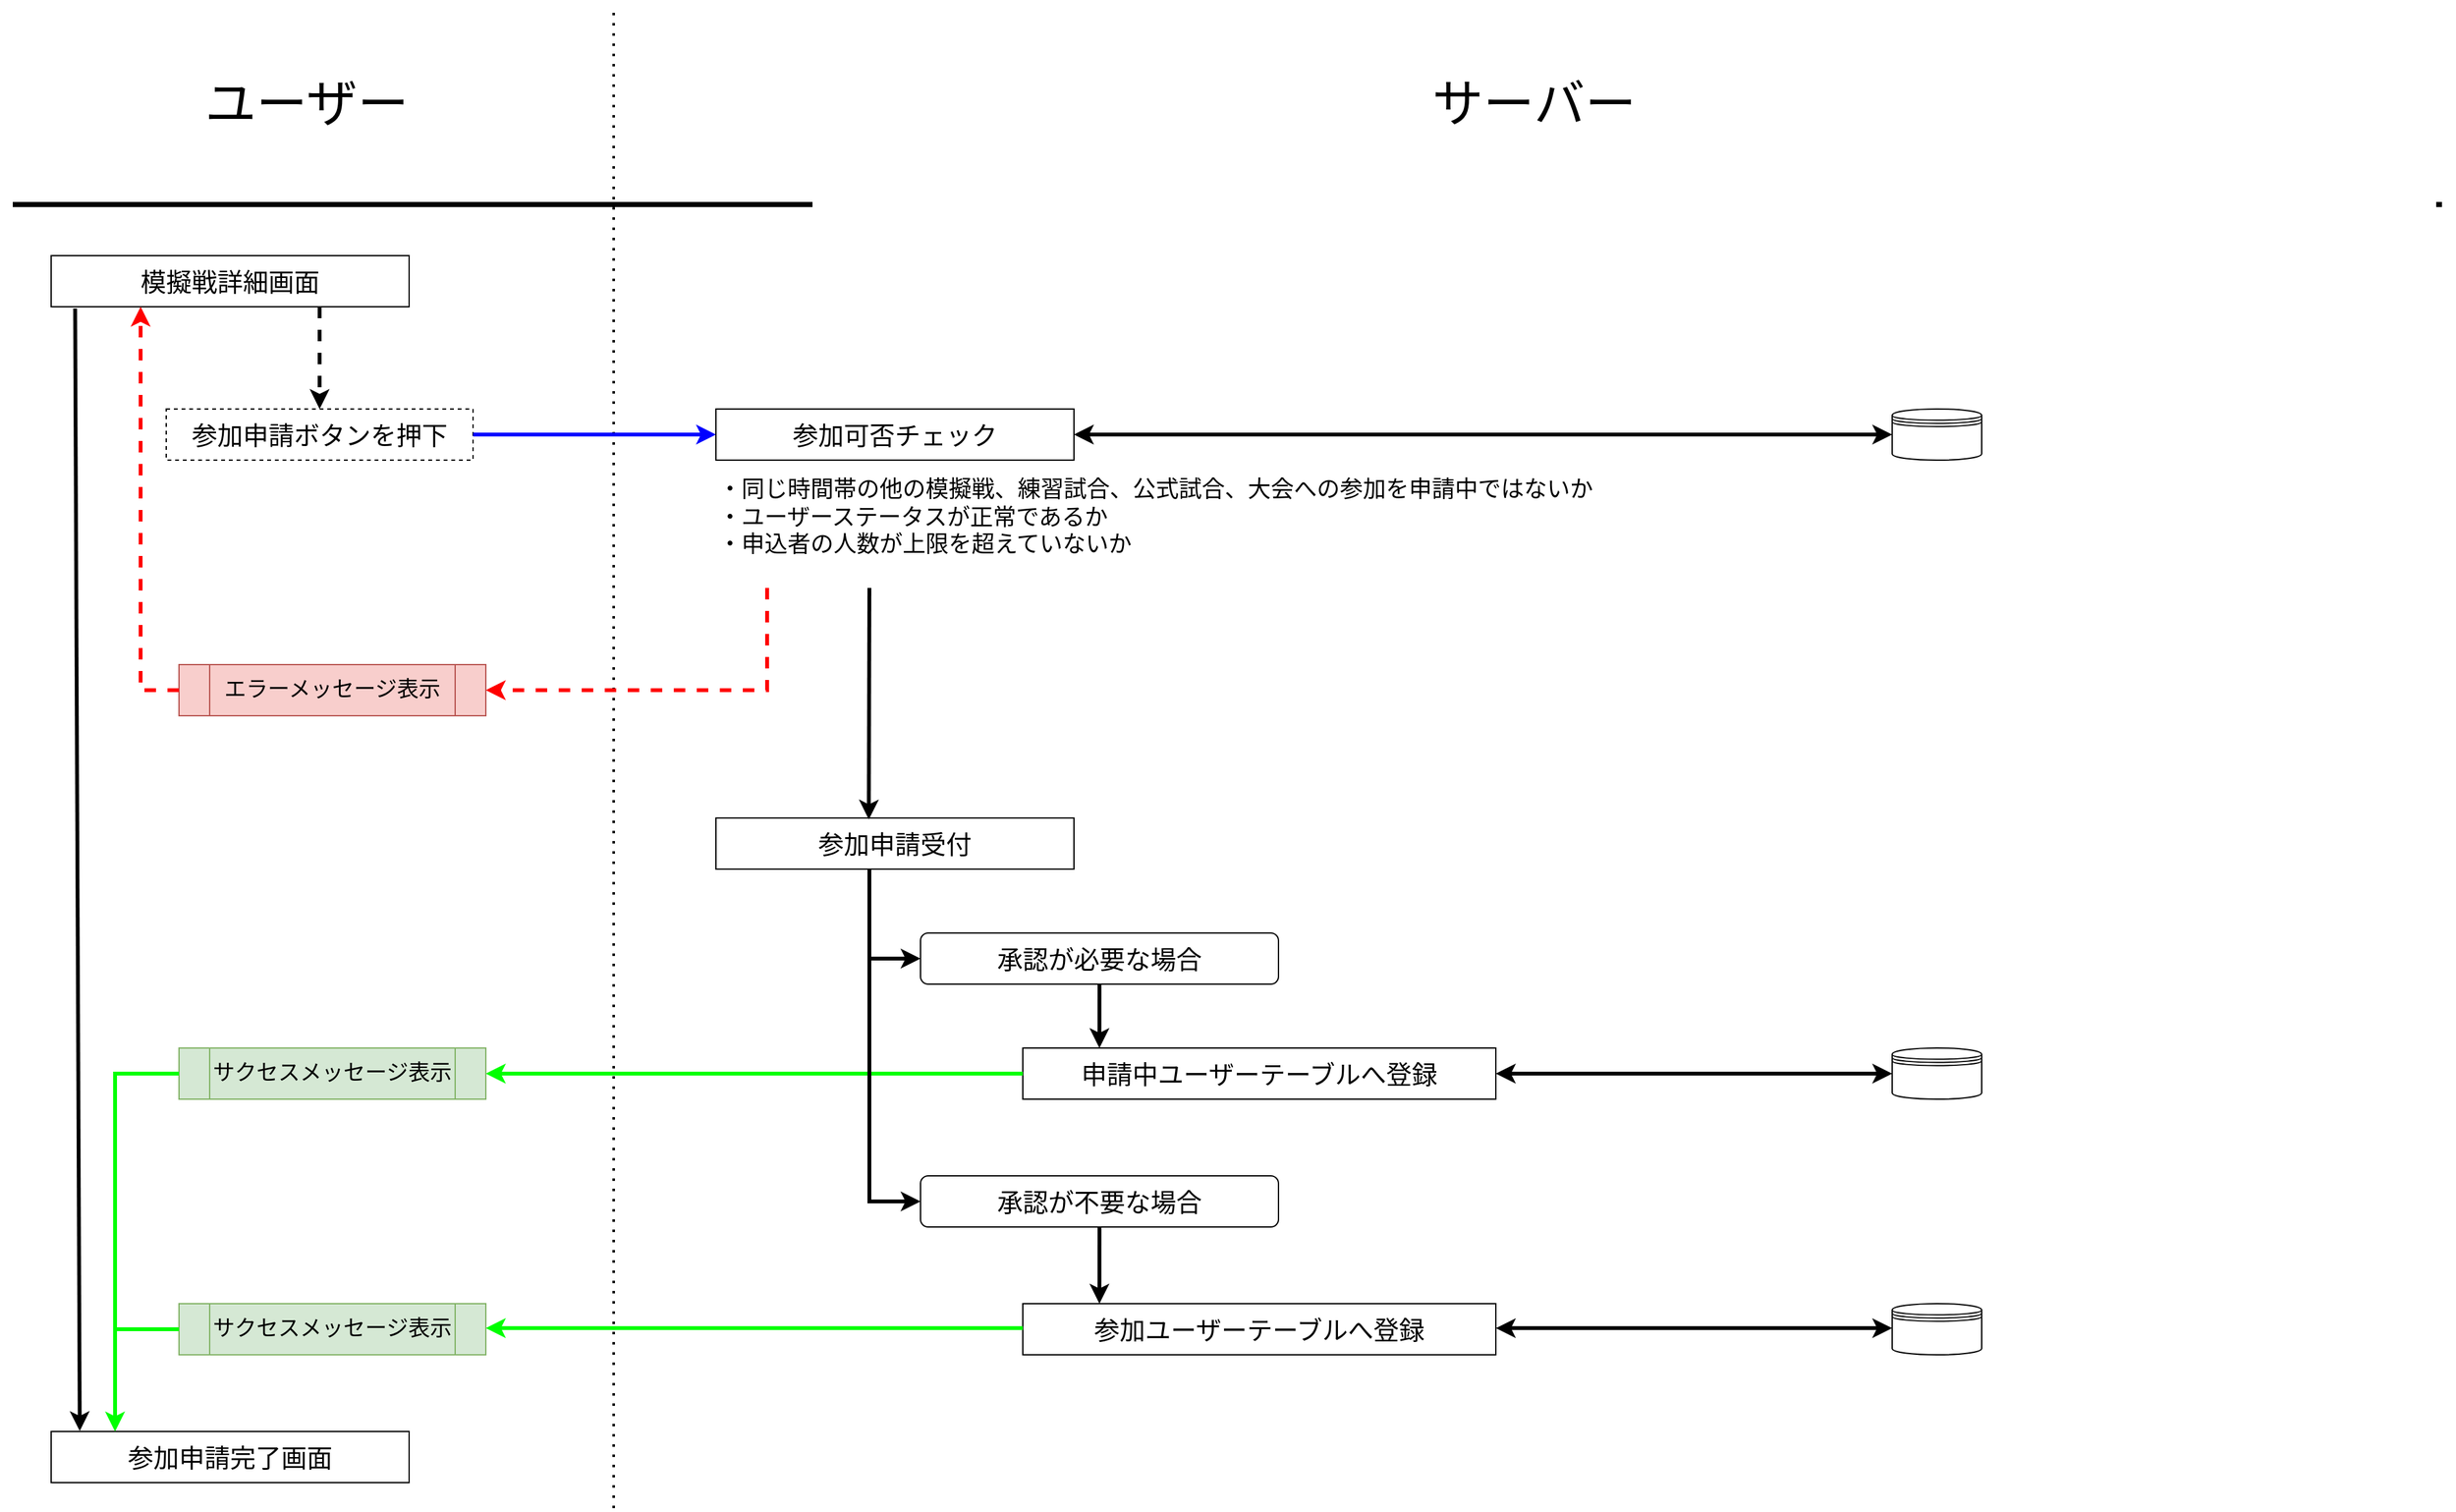 <mxfile version="20.2.3" type="device"><diagram name="対戦申し込み" id="1UEimCJ06rVjTFFncBrc"><mxGraphModel dx="1627" dy="1075" grid="1" gridSize="10" guides="1" tooltips="1" connect="1" arrows="1" fold="1" page="1" pageScale="1" pageWidth="1920" pageHeight="1200" background="none" math="0" shadow="0"><root><mxCell id="irrqL4z2XPsDJClaLvtr-0"/><mxCell id="irrqL4z2XPsDJClaLvtr-1" parent="irrqL4z2XPsDJClaLvtr-0"/><mxCell id="irrqL4z2XPsDJClaLvtr-2" value="" style="endArrow=none;html=1;rounded=0;strokeWidth=4;" parent="irrqL4z2XPsDJClaLvtr-1" edge="1"><mxGeometry width="50" height="50" relative="1" as="geometry"><mxPoint x="10" y="160" as="sourcePoint"/><mxPoint x="1910" y="160" as="targetPoint"/></mxGeometry></mxCell><mxCell id="irrqL4z2XPsDJClaLvtr-3" value="" style="endArrow=none;dashed=1;html=1;dashPattern=1 3;strokeWidth=2;rounded=0;" parent="irrqL4z2XPsDJClaLvtr-1" edge="1"><mxGeometry width="50" height="50" relative="1" as="geometry"><mxPoint x="480" y="1180" as="sourcePoint"/><mxPoint x="480" y="10" as="targetPoint"/></mxGeometry></mxCell><mxCell id="irrqL4z2XPsDJClaLvtr-4" value="ユーザー" style="text;html=1;strokeColor=none;fillColor=none;align=center;verticalAlign=middle;whiteSpace=wrap;rounded=0;fontSize=40;" parent="irrqL4z2XPsDJClaLvtr-1" vertex="1"><mxGeometry width="480" height="160" as="geometry"/></mxCell><mxCell id="irrqL4z2XPsDJClaLvtr-5" value="サーバー" style="text;html=1;strokeColor=none;fillColor=none;align=center;verticalAlign=middle;whiteSpace=wrap;rounded=0;fontSize=40;" parent="irrqL4z2XPsDJClaLvtr-1" vertex="1"><mxGeometry x="480" width="1440" height="160" as="geometry"/></mxCell><mxCell id="cYm-HJzWC8Mx-gBxuAf7-0" value="参加申請ボタンを押下" style="rounded=0;whiteSpace=wrap;html=1;fontSize=20;dashed=1;" vertex="1" parent="irrqL4z2XPsDJClaLvtr-1"><mxGeometry x="130" y="320" width="240" height="40" as="geometry"/></mxCell><mxCell id="cYm-HJzWC8Mx-gBxuAf7-1" value="" style="endArrow=classic;html=1;rounded=0;fontSize=20;strokeWidth=3;strokeColor=#0000FF;entryX=0;entryY=0.5;entryDx=0;entryDy=0;" edge="1" parent="irrqL4z2XPsDJClaLvtr-1" target="cYm-HJzWC8Mx-gBxuAf7-4"><mxGeometry width="50" height="50" relative="1" as="geometry"><mxPoint x="370" y="340" as="sourcePoint"/><mxPoint x="530" y="340" as="targetPoint"/></mxGeometry></mxCell><mxCell id="cYm-HJzWC8Mx-gBxuAf7-4" value="参加可否チェック" style="rounded=0;whiteSpace=wrap;html=1;fontSize=20;" vertex="1" parent="irrqL4z2XPsDJClaLvtr-1"><mxGeometry x="560" y="320" width="280" height="40" as="geometry"/></mxCell><mxCell id="cYm-HJzWC8Mx-gBxuAf7-5" value="・同じ時間帯の他の模擬戦、練習試合、公式試合、大会への参加を申請中ではないか&lt;br&gt;・ユーザーステータスが正常であるか&lt;br&gt;・申込者の人数が上限を超えていないか" style="text;html=1;strokeColor=none;fillColor=none;align=left;verticalAlign=middle;whiteSpace=wrap;rounded=0;fontSize=18;" vertex="1" parent="irrqL4z2XPsDJClaLvtr-1"><mxGeometry x="560" y="390" width="780" height="30" as="geometry"/></mxCell><mxCell id="cYm-HJzWC8Mx-gBxuAf7-6" value="模擬戦詳細画面" style="rounded=0;whiteSpace=wrap;html=1;fontSize=20;" vertex="1" parent="irrqL4z2XPsDJClaLvtr-1"><mxGeometry x="40" y="200" width="280" height="40" as="geometry"/></mxCell><mxCell id="cYm-HJzWC8Mx-gBxuAf7-7" value="" style="endArrow=classic;html=1;rounded=0;fontSize=20;strokeColor=#000000;strokeWidth=3;entryX=0.5;entryY=0;entryDx=0;entryDy=0;exitX=0.75;exitY=1;exitDx=0;exitDy=0;dashed=1;" edge="1" parent="irrqL4z2XPsDJClaLvtr-1" source="cYm-HJzWC8Mx-gBxuAf7-6" target="cYm-HJzWC8Mx-gBxuAf7-0"><mxGeometry width="50" height="50" relative="1" as="geometry"><mxPoint x="340" y="180" as="sourcePoint"/><mxPoint x="640" y="480" as="targetPoint"/></mxGeometry></mxCell><mxCell id="cYm-HJzWC8Mx-gBxuAf7-8" value="エラーメッセージ表示" style="shape=process;whiteSpace=wrap;html=1;backgroundOutline=1;fontSize=17;fillColor=#f8cecc;strokeColor=#b85450;" vertex="1" parent="irrqL4z2XPsDJClaLvtr-1"><mxGeometry x="140" y="520" width="240" height="40" as="geometry"/></mxCell><mxCell id="cYm-HJzWC8Mx-gBxuAf7-9" value="サクセスメッセージ表示" style="shape=process;whiteSpace=wrap;html=1;backgroundOutline=1;fontSize=17;fillColor=#d5e8d4;strokeColor=#82b366;" vertex="1" parent="irrqL4z2XPsDJClaLvtr-1"><mxGeometry x="140" y="820" width="240" height="40" as="geometry"/></mxCell><mxCell id="cYm-HJzWC8Mx-gBxuAf7-10" value="" style="endArrow=classic;html=1;rounded=0;dashed=1;fontSize=17;strokeColor=#FF0000;strokeWidth=3;entryX=1;entryY=0.5;entryDx=0;entryDy=0;" edge="1" parent="irrqL4z2XPsDJClaLvtr-1" target="cYm-HJzWC8Mx-gBxuAf7-8"><mxGeometry width="50" height="50" relative="1" as="geometry"><mxPoint x="600" y="460" as="sourcePoint"/><mxPoint x="670" y="670" as="targetPoint"/><Array as="points"><mxPoint x="600" y="540"/></Array></mxGeometry></mxCell><mxCell id="cYm-HJzWC8Mx-gBxuAf7-11" value="" style="endArrow=classic;html=1;rounded=0;dashed=1;fontSize=17;strokeColor=#FF0000;strokeWidth=3;exitX=0;exitY=0.5;exitDx=0;exitDy=0;entryX=0.25;entryY=1;entryDx=0;entryDy=0;" edge="1" parent="irrqL4z2XPsDJClaLvtr-1" source="cYm-HJzWC8Mx-gBxuAf7-8" target="cYm-HJzWC8Mx-gBxuAf7-6"><mxGeometry width="50" height="50" relative="1" as="geometry"><mxPoint x="590" y="520" as="sourcePoint"/><mxPoint x="640" y="470" as="targetPoint"/><Array as="points"><mxPoint x="110" y="540"/></Array></mxGeometry></mxCell><mxCell id="cYm-HJzWC8Mx-gBxuAf7-12" value="参加申請完了画面" style="rounded=0;whiteSpace=wrap;html=1;fontSize=20;" vertex="1" parent="irrqL4z2XPsDJClaLvtr-1"><mxGeometry x="40" y="1120" width="280" height="40" as="geometry"/></mxCell><mxCell id="cYm-HJzWC8Mx-gBxuAf7-13" value="" style="endArrow=classic;html=1;rounded=0;fontSize=17;strokeColor=#000000;strokeWidth=3;exitX=0.067;exitY=1.033;exitDx=0;exitDy=0;exitPerimeter=0;entryX=0.08;entryY=-0.008;entryDx=0;entryDy=0;entryPerimeter=0;" edge="1" parent="irrqL4z2XPsDJClaLvtr-1" source="cYm-HJzWC8Mx-gBxuAf7-6" target="cYm-HJzWC8Mx-gBxuAf7-12"><mxGeometry width="50" height="50" relative="1" as="geometry"><mxPoint x="590" y="520" as="sourcePoint"/><mxPoint x="60" y="760" as="targetPoint"/></mxGeometry></mxCell><mxCell id="cYm-HJzWC8Mx-gBxuAf7-14" value="参加申請受付" style="rounded=0;whiteSpace=wrap;html=1;fontSize=20;" vertex="1" parent="irrqL4z2XPsDJClaLvtr-1"><mxGeometry x="560" y="640" width="280" height="40" as="geometry"/></mxCell><mxCell id="cYm-HJzWC8Mx-gBxuAf7-15" value="承認が必要な場合" style="rounded=1;whiteSpace=wrap;html=1;fontSize=20;" vertex="1" parent="irrqL4z2XPsDJClaLvtr-1"><mxGeometry x="720" y="730" width="280" height="40" as="geometry"/></mxCell><mxCell id="cYm-HJzWC8Mx-gBxuAf7-18" value="申請中ユーザーテーブルへ登録" style="rounded=0;whiteSpace=wrap;html=1;fontSize=20;" vertex="1" parent="irrqL4z2XPsDJClaLvtr-1"><mxGeometry x="800" y="820" width="370" height="40" as="geometry"/></mxCell><mxCell id="cYm-HJzWC8Mx-gBxuAf7-19" value="承認が不要な場合" style="rounded=1;whiteSpace=wrap;html=1;fontSize=20;" vertex="1" parent="irrqL4z2XPsDJClaLvtr-1"><mxGeometry x="720" y="920" width="280" height="40" as="geometry"/></mxCell><mxCell id="cYm-HJzWC8Mx-gBxuAf7-20" value="参加ユーザーテーブルへ登録" style="rounded=0;whiteSpace=wrap;html=1;fontSize=20;" vertex="1" parent="irrqL4z2XPsDJClaLvtr-1"><mxGeometry x="800" y="1020" width="370" height="40" as="geometry"/></mxCell><mxCell id="cYm-HJzWC8Mx-gBxuAf7-21" value="サクセスメッセージ表示" style="shape=process;whiteSpace=wrap;html=1;backgroundOutline=1;fontSize=17;fillColor=#d5e8d4;strokeColor=#82b366;" vertex="1" parent="irrqL4z2XPsDJClaLvtr-1"><mxGeometry x="140" y="1020" width="240" height="40" as="geometry"/></mxCell><mxCell id="cYm-HJzWC8Mx-gBxuAf7-22" value="" style="endArrow=classic;html=1;rounded=0;fontSize=17;strokeColor=#000000;strokeWidth=3;entryX=0.427;entryY=0.029;entryDx=0;entryDy=0;entryPerimeter=0;" edge="1" parent="irrqL4z2XPsDJClaLvtr-1" target="cYm-HJzWC8Mx-gBxuAf7-14"><mxGeometry width="50" height="50" relative="1" as="geometry"><mxPoint x="680" y="460" as="sourcePoint"/><mxPoint x="890" y="600" as="targetPoint"/></mxGeometry></mxCell><mxCell id="cYm-HJzWC8Mx-gBxuAf7-23" value="" style="endArrow=classic;html=1;rounded=0;fontSize=17;strokeColor=#000000;strokeWidth=3;entryX=0;entryY=0.5;entryDx=0;entryDy=0;" edge="1" parent="irrqL4z2XPsDJClaLvtr-1" target="cYm-HJzWC8Mx-gBxuAf7-15"><mxGeometry width="50" height="50" relative="1" as="geometry"><mxPoint x="680" y="680" as="sourcePoint"/><mxPoint x="560" y="630" as="targetPoint"/><Array as="points"><mxPoint x="680" y="750"/></Array></mxGeometry></mxCell><mxCell id="cYm-HJzWC8Mx-gBxuAf7-24" value="" style="endArrow=classic;html=1;rounded=0;fontSize=17;strokeColor=#00FF00;strokeWidth=3;exitX=0;exitY=0.5;exitDx=0;exitDy=0;entryX=1;entryY=0.5;entryDx=0;entryDy=0;" edge="1" parent="irrqL4z2XPsDJClaLvtr-1" source="cYm-HJzWC8Mx-gBxuAf7-18" target="cYm-HJzWC8Mx-gBxuAf7-9"><mxGeometry width="50" height="50" relative="1" as="geometry"><mxPoint x="540" y="670" as="sourcePoint"/><mxPoint x="590" y="620" as="targetPoint"/></mxGeometry></mxCell><mxCell id="cYm-HJzWC8Mx-gBxuAf7-25" value="" style="endArrow=classic;html=1;rounded=0;fontSize=17;strokeColor=#00FF00;strokeWidth=3;exitX=0;exitY=0.5;exitDx=0;exitDy=0;entryX=1;entryY=0.5;entryDx=0;entryDy=0;" edge="1" parent="irrqL4z2XPsDJClaLvtr-1"><mxGeometry width="50" height="50" relative="1" as="geometry"><mxPoint x="800" y="1039.09" as="sourcePoint"/><mxPoint x="380" y="1039.09" as="targetPoint"/></mxGeometry></mxCell><mxCell id="cYm-HJzWC8Mx-gBxuAf7-26" value="" style="endArrow=classic;html=1;rounded=0;fontSize=17;strokeColor=#000000;strokeWidth=3;entryX=0;entryY=0.5;entryDx=0;entryDy=0;" edge="1" parent="irrqL4z2XPsDJClaLvtr-1" target="cYm-HJzWC8Mx-gBxuAf7-19"><mxGeometry width="50" height="50" relative="1" as="geometry"><mxPoint x="680" y="750" as="sourcePoint"/><mxPoint x="590" y="620" as="targetPoint"/><Array as="points"><mxPoint x="680" y="940"/></Array></mxGeometry></mxCell><mxCell id="cYm-HJzWC8Mx-gBxuAf7-27" value="" style="endArrow=classic;html=1;rounded=0;fontSize=17;strokeColor=#000000;strokeWidth=3;exitX=0.5;exitY=1;exitDx=0;exitDy=0;entryX=0.162;entryY=0;entryDx=0;entryDy=0;entryPerimeter=0;" edge="1" parent="irrqL4z2XPsDJClaLvtr-1" source="cYm-HJzWC8Mx-gBxuAf7-15" target="cYm-HJzWC8Mx-gBxuAf7-18"><mxGeometry width="50" height="50" relative="1" as="geometry"><mxPoint x="910" y="720" as="sourcePoint"/><mxPoint x="960" y="670" as="targetPoint"/></mxGeometry></mxCell><mxCell id="cYm-HJzWC8Mx-gBxuAf7-28" value="" style="endArrow=classic;html=1;rounded=0;fontSize=17;strokeColor=#000000;strokeWidth=3;exitX=0.5;exitY=1;exitDx=0;exitDy=0;entryX=0.162;entryY=0;entryDx=0;entryDy=0;entryPerimeter=0;" edge="1" parent="irrqL4z2XPsDJClaLvtr-1" source="cYm-HJzWC8Mx-gBxuAf7-19" target="cYm-HJzWC8Mx-gBxuAf7-20"><mxGeometry width="50" height="50" relative="1" as="geometry"><mxPoint x="870" y="960" as="sourcePoint"/><mxPoint x="869.94" y="1010" as="targetPoint"/></mxGeometry></mxCell><mxCell id="cYm-HJzWC8Mx-gBxuAf7-29" value="" style="endArrow=classic;html=1;rounded=0;fontSize=17;strokeColor=#00FF00;strokeWidth=3;exitX=0;exitY=0.5;exitDx=0;exitDy=0;" edge="1" parent="irrqL4z2XPsDJClaLvtr-1" source="cYm-HJzWC8Mx-gBxuAf7-9"><mxGeometry width="50" height="50" relative="1" as="geometry"><mxPoint x="350" y="860" as="sourcePoint"/><mxPoint x="90" y="1120" as="targetPoint"/><Array as="points"><mxPoint x="90" y="840"/></Array></mxGeometry></mxCell><mxCell id="cYm-HJzWC8Mx-gBxuAf7-31" value="" style="endArrow=none;html=1;rounded=0;fontSize=17;strokeColor=#00FF00;strokeWidth=3;entryX=0;entryY=0.5;entryDx=0;entryDy=0;" edge="1" parent="irrqL4z2XPsDJClaLvtr-1" target="cYm-HJzWC8Mx-gBxuAf7-21"><mxGeometry width="50" height="50" relative="1" as="geometry"><mxPoint x="90" y="1040" as="sourcePoint"/><mxPoint x="330" y="940" as="targetPoint"/></mxGeometry></mxCell><mxCell id="cYm-HJzWC8Mx-gBxuAf7-32" value="" style="shape=datastore;whiteSpace=wrap;html=1;rounded=1;fontSize=17;" vertex="1" parent="irrqL4z2XPsDJClaLvtr-1"><mxGeometry x="1480" y="320" width="70" height="40" as="geometry"/></mxCell><mxCell id="cYm-HJzWC8Mx-gBxuAf7-33" value="" style="endArrow=classic;startArrow=classic;html=1;rounded=0;fontSize=17;strokeColor=#000000;strokeWidth=3;entryX=0;entryY=0.5;entryDx=0;entryDy=0;exitX=1;exitY=0.5;exitDx=0;exitDy=0;" edge="1" parent="irrqL4z2XPsDJClaLvtr-1" source="cYm-HJzWC8Mx-gBxuAf7-4" target="cYm-HJzWC8Mx-gBxuAf7-32"><mxGeometry width="50" height="50" relative="1" as="geometry"><mxPoint x="1020" y="650" as="sourcePoint"/><mxPoint x="1070" y="600" as="targetPoint"/></mxGeometry></mxCell><mxCell id="cYm-HJzWC8Mx-gBxuAf7-34" value="" style="shape=datastore;whiteSpace=wrap;html=1;rounded=1;fontSize=17;" vertex="1" parent="irrqL4z2XPsDJClaLvtr-1"><mxGeometry x="1480" y="820" width="70" height="40" as="geometry"/></mxCell><mxCell id="cYm-HJzWC8Mx-gBxuAf7-35" value="" style="shape=datastore;whiteSpace=wrap;html=1;rounded=1;fontSize=17;" vertex="1" parent="irrqL4z2XPsDJClaLvtr-1"><mxGeometry x="1480" y="1020" width="70" height="40" as="geometry"/></mxCell><mxCell id="cYm-HJzWC8Mx-gBxuAf7-36" value="" style="endArrow=classic;startArrow=classic;html=1;rounded=0;fontSize=17;strokeColor=#000000;strokeWidth=3;entryX=0;entryY=0.5;entryDx=0;entryDy=0;exitX=1;exitY=0.5;exitDx=0;exitDy=0;" edge="1" parent="irrqL4z2XPsDJClaLvtr-1" source="cYm-HJzWC8Mx-gBxuAf7-18" target="cYm-HJzWC8Mx-gBxuAf7-34"><mxGeometry width="50" height="50" relative="1" as="geometry"><mxPoint x="1020" y="780" as="sourcePoint"/><mxPoint x="1070" y="730" as="targetPoint"/></mxGeometry></mxCell><mxCell id="cYm-HJzWC8Mx-gBxuAf7-37" value="" style="endArrow=classic;startArrow=classic;html=1;rounded=0;fontSize=17;strokeColor=#000000;strokeWidth=3;entryX=0;entryY=0.5;entryDx=0;entryDy=0;exitX=1;exitY=0.5;exitDx=0;exitDy=0;" edge="1" parent="irrqL4z2XPsDJClaLvtr-1"><mxGeometry width="50" height="50" relative="1" as="geometry"><mxPoint x="1170" y="1039.17" as="sourcePoint"/><mxPoint x="1480" y="1039.17" as="targetPoint"/></mxGeometry></mxCell></root></mxGraphModel></diagram></mxfile>